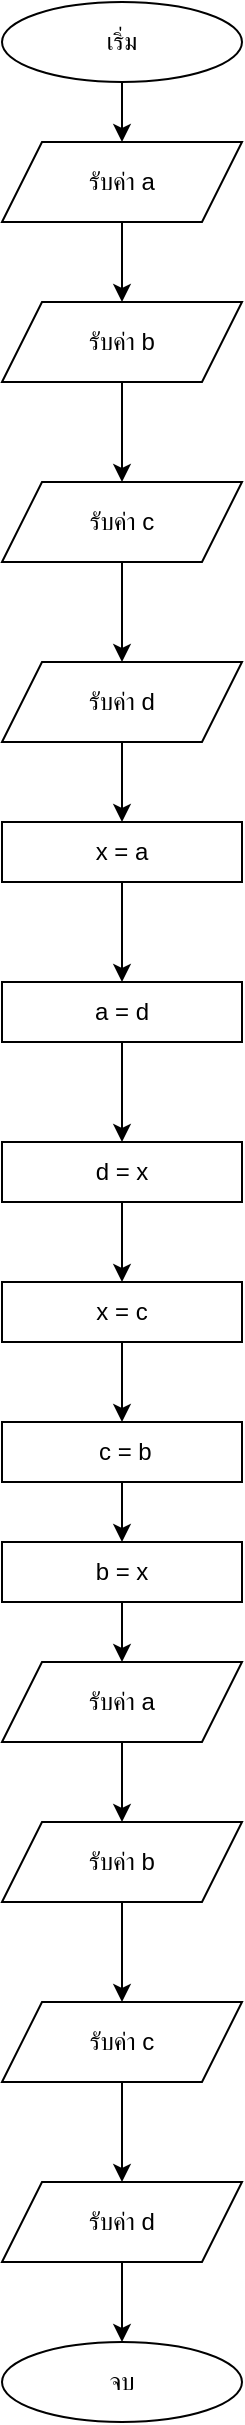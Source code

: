 <mxfile version="25.0.3">
  <diagram name="Page-1" id="OACAf1LyEBIfEBC2dw7q">
    <mxGraphModel dx="1050" dy="522" grid="1" gridSize="10" guides="1" tooltips="1" connect="1" arrows="1" fold="1" page="1" pageScale="1" pageWidth="827" pageHeight="1169" math="0" shadow="0">
      <root>
        <mxCell id="0" />
        <mxCell id="1" parent="0" />
        <mxCell id="KusEwRJWePKiV6Mo2fQW-9" style="edgeStyle=orthogonalEdgeStyle;rounded=0;orthogonalLoop=1;jettySize=auto;html=1;exitX=0.5;exitY=1;exitDx=0;exitDy=0;entryX=0.5;entryY=0;entryDx=0;entryDy=0;" edge="1" parent="1" source="KusEwRJWePKiV6Mo2fQW-1" target="KusEwRJWePKiV6Mo2fQW-2">
          <mxGeometry relative="1" as="geometry" />
        </mxCell>
        <mxCell id="KusEwRJWePKiV6Mo2fQW-1" value="เริ่ม" style="ellipse;whiteSpace=wrap;html=1;" vertex="1" parent="1">
          <mxGeometry x="354" y="30" width="120" height="40" as="geometry" />
        </mxCell>
        <mxCell id="KusEwRJWePKiV6Mo2fQW-6" value="" style="edgeStyle=orthogonalEdgeStyle;rounded=0;orthogonalLoop=1;jettySize=auto;html=1;" edge="1" parent="1" source="KusEwRJWePKiV6Mo2fQW-2" target="KusEwRJWePKiV6Mo2fQW-3">
          <mxGeometry relative="1" as="geometry" />
        </mxCell>
        <mxCell id="KusEwRJWePKiV6Mo2fQW-2" value="รับค่า a" style="shape=parallelogram;perimeter=parallelogramPerimeter;whiteSpace=wrap;html=1;fixedSize=1;" vertex="1" parent="1">
          <mxGeometry x="354" y="100" width="120" height="40" as="geometry" />
        </mxCell>
        <mxCell id="KusEwRJWePKiV6Mo2fQW-7" value="" style="edgeStyle=orthogonalEdgeStyle;rounded=0;orthogonalLoop=1;jettySize=auto;html=1;" edge="1" parent="1" source="KusEwRJWePKiV6Mo2fQW-3" target="KusEwRJWePKiV6Mo2fQW-4">
          <mxGeometry relative="1" as="geometry" />
        </mxCell>
        <mxCell id="KusEwRJWePKiV6Mo2fQW-3" value="รับค่า b" style="shape=parallelogram;perimeter=parallelogramPerimeter;whiteSpace=wrap;html=1;fixedSize=1;" vertex="1" parent="1">
          <mxGeometry x="354" y="180" width="120" height="40" as="geometry" />
        </mxCell>
        <mxCell id="KusEwRJWePKiV6Mo2fQW-8" value="" style="edgeStyle=orthogonalEdgeStyle;rounded=0;orthogonalLoop=1;jettySize=auto;html=1;" edge="1" parent="1" source="KusEwRJWePKiV6Mo2fQW-4" target="KusEwRJWePKiV6Mo2fQW-5">
          <mxGeometry relative="1" as="geometry" />
        </mxCell>
        <mxCell id="KusEwRJWePKiV6Mo2fQW-4" value="รับค่า c" style="shape=parallelogram;perimeter=parallelogramPerimeter;whiteSpace=wrap;html=1;fixedSize=1;" vertex="1" parent="1">
          <mxGeometry x="354" y="270" width="120" height="40" as="geometry" />
        </mxCell>
        <mxCell id="KusEwRJWePKiV6Mo2fQW-11" value="" style="edgeStyle=orthogonalEdgeStyle;rounded=0;orthogonalLoop=1;jettySize=auto;html=1;" edge="1" parent="1" source="KusEwRJWePKiV6Mo2fQW-5" target="KusEwRJWePKiV6Mo2fQW-10">
          <mxGeometry relative="1" as="geometry" />
        </mxCell>
        <mxCell id="KusEwRJWePKiV6Mo2fQW-5" value="รับค่า d" style="shape=parallelogram;perimeter=parallelogramPerimeter;whiteSpace=wrap;html=1;fixedSize=1;" vertex="1" parent="1">
          <mxGeometry x="354" y="360" width="120" height="40" as="geometry" />
        </mxCell>
        <mxCell id="KusEwRJWePKiV6Mo2fQW-13" value="" style="edgeStyle=orthogonalEdgeStyle;rounded=0;orthogonalLoop=1;jettySize=auto;html=1;" edge="1" parent="1" source="KusEwRJWePKiV6Mo2fQW-10" target="KusEwRJWePKiV6Mo2fQW-12">
          <mxGeometry relative="1" as="geometry" />
        </mxCell>
        <mxCell id="KusEwRJWePKiV6Mo2fQW-10" value="x = a" style="rounded=0;whiteSpace=wrap;html=1;" vertex="1" parent="1">
          <mxGeometry x="354" y="440" width="120" height="30" as="geometry" />
        </mxCell>
        <mxCell id="KusEwRJWePKiV6Mo2fQW-15" value="" style="edgeStyle=orthogonalEdgeStyle;rounded=0;orthogonalLoop=1;jettySize=auto;html=1;" edge="1" parent="1" source="KusEwRJWePKiV6Mo2fQW-12" target="KusEwRJWePKiV6Mo2fQW-14">
          <mxGeometry relative="1" as="geometry" />
        </mxCell>
        <mxCell id="KusEwRJWePKiV6Mo2fQW-12" value="a = d" style="rounded=0;whiteSpace=wrap;html=1;" vertex="1" parent="1">
          <mxGeometry x="354" y="520" width="120" height="30" as="geometry" />
        </mxCell>
        <mxCell id="KusEwRJWePKiV6Mo2fQW-17" value="" style="edgeStyle=orthogonalEdgeStyle;rounded=0;orthogonalLoop=1;jettySize=auto;html=1;" edge="1" parent="1" source="KusEwRJWePKiV6Mo2fQW-14" target="KusEwRJWePKiV6Mo2fQW-16">
          <mxGeometry relative="1" as="geometry" />
        </mxCell>
        <mxCell id="KusEwRJWePKiV6Mo2fQW-14" value="d = x" style="rounded=0;whiteSpace=wrap;html=1;" vertex="1" parent="1">
          <mxGeometry x="354" y="600" width="120" height="30" as="geometry" />
        </mxCell>
        <mxCell id="KusEwRJWePKiV6Mo2fQW-19" value="" style="edgeStyle=orthogonalEdgeStyle;rounded=0;orthogonalLoop=1;jettySize=auto;html=1;" edge="1" parent="1" source="KusEwRJWePKiV6Mo2fQW-16" target="KusEwRJWePKiV6Mo2fQW-18">
          <mxGeometry relative="1" as="geometry" />
        </mxCell>
        <mxCell id="KusEwRJWePKiV6Mo2fQW-16" value="x = c" style="rounded=0;whiteSpace=wrap;html=1;" vertex="1" parent="1">
          <mxGeometry x="354" y="670" width="120" height="30" as="geometry" />
        </mxCell>
        <mxCell id="KusEwRJWePKiV6Mo2fQW-21" value="" style="edgeStyle=orthogonalEdgeStyle;rounded=0;orthogonalLoop=1;jettySize=auto;html=1;" edge="1" parent="1" source="KusEwRJWePKiV6Mo2fQW-18" target="KusEwRJWePKiV6Mo2fQW-20">
          <mxGeometry relative="1" as="geometry" />
        </mxCell>
        <mxCell id="KusEwRJWePKiV6Mo2fQW-18" value="&amp;nbsp;c = b" style="rounded=0;whiteSpace=wrap;html=1;" vertex="1" parent="1">
          <mxGeometry x="354" y="740" width="120" height="30" as="geometry" />
        </mxCell>
        <mxCell id="KusEwRJWePKiV6Mo2fQW-20" value="b = x" style="rounded=0;whiteSpace=wrap;html=1;" vertex="1" parent="1">
          <mxGeometry x="354" y="800" width="120" height="30" as="geometry" />
        </mxCell>
        <mxCell id="KusEwRJWePKiV6Mo2fQW-22" style="edgeStyle=orthogonalEdgeStyle;rounded=0;orthogonalLoop=1;jettySize=auto;html=1;exitX=0.5;exitY=1;exitDx=0;exitDy=0;entryX=0.5;entryY=0;entryDx=0;entryDy=0;" edge="1" parent="1" target="KusEwRJWePKiV6Mo2fQW-24">
          <mxGeometry relative="1" as="geometry">
            <mxPoint x="414" y="830" as="sourcePoint" />
          </mxGeometry>
        </mxCell>
        <mxCell id="KusEwRJWePKiV6Mo2fQW-23" value="" style="edgeStyle=orthogonalEdgeStyle;rounded=0;orthogonalLoop=1;jettySize=auto;html=1;" edge="1" parent="1" source="KusEwRJWePKiV6Mo2fQW-24" target="KusEwRJWePKiV6Mo2fQW-26">
          <mxGeometry relative="1" as="geometry" />
        </mxCell>
        <mxCell id="KusEwRJWePKiV6Mo2fQW-24" value="รับค่า a" style="shape=parallelogram;perimeter=parallelogramPerimeter;whiteSpace=wrap;html=1;fixedSize=1;" vertex="1" parent="1">
          <mxGeometry x="354" y="860" width="120" height="40" as="geometry" />
        </mxCell>
        <mxCell id="KusEwRJWePKiV6Mo2fQW-25" value="" style="edgeStyle=orthogonalEdgeStyle;rounded=0;orthogonalLoop=1;jettySize=auto;html=1;" edge="1" parent="1" source="KusEwRJWePKiV6Mo2fQW-26" target="KusEwRJWePKiV6Mo2fQW-28">
          <mxGeometry relative="1" as="geometry" />
        </mxCell>
        <mxCell id="KusEwRJWePKiV6Mo2fQW-26" value="รับค่า b" style="shape=parallelogram;perimeter=parallelogramPerimeter;whiteSpace=wrap;html=1;fixedSize=1;" vertex="1" parent="1">
          <mxGeometry x="354" y="940" width="120" height="40" as="geometry" />
        </mxCell>
        <mxCell id="KusEwRJWePKiV6Mo2fQW-27" value="" style="edgeStyle=orthogonalEdgeStyle;rounded=0;orthogonalLoop=1;jettySize=auto;html=1;" edge="1" parent="1" source="KusEwRJWePKiV6Mo2fQW-28" target="KusEwRJWePKiV6Mo2fQW-29">
          <mxGeometry relative="1" as="geometry" />
        </mxCell>
        <mxCell id="KusEwRJWePKiV6Mo2fQW-28" value="รับค่า c" style="shape=parallelogram;perimeter=parallelogramPerimeter;whiteSpace=wrap;html=1;fixedSize=1;" vertex="1" parent="1">
          <mxGeometry x="354" y="1030" width="120" height="40" as="geometry" />
        </mxCell>
        <mxCell id="KusEwRJWePKiV6Mo2fQW-31" value="" style="edgeStyle=orthogonalEdgeStyle;rounded=0;orthogonalLoop=1;jettySize=auto;html=1;" edge="1" parent="1" source="KusEwRJWePKiV6Mo2fQW-29" target="KusEwRJWePKiV6Mo2fQW-30">
          <mxGeometry relative="1" as="geometry" />
        </mxCell>
        <mxCell id="KusEwRJWePKiV6Mo2fQW-29" value="รับค่า d" style="shape=parallelogram;perimeter=parallelogramPerimeter;whiteSpace=wrap;html=1;fixedSize=1;" vertex="1" parent="1">
          <mxGeometry x="354" y="1120" width="120" height="40" as="geometry" />
        </mxCell>
        <mxCell id="KusEwRJWePKiV6Mo2fQW-30" value="จบ" style="ellipse;whiteSpace=wrap;html=1;" vertex="1" parent="1">
          <mxGeometry x="354" y="1200" width="120" height="40" as="geometry" />
        </mxCell>
      </root>
    </mxGraphModel>
  </diagram>
</mxfile>
